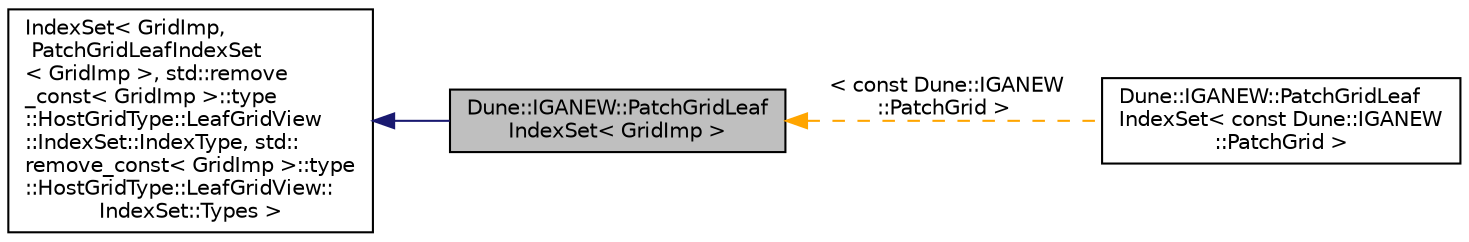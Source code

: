 digraph "Dune::IGANEW::PatchGridLeafIndexSet&lt; GridImp &gt;"
{
 // LATEX_PDF_SIZE
  edge [fontname="Helvetica",fontsize="10",labelfontname="Helvetica",labelfontsize="10"];
  node [fontname="Helvetica",fontsize="10",shape=record];
  rankdir="LR";
  Node1 [label="Dune::IGANEW::PatchGridLeaf\lIndexSet\< GridImp \>",height=0.2,width=0.4,color="black", fillcolor="grey75", style="filled", fontcolor="black",tooltip=" "];
  Node2 -> Node1 [dir="back",color="midnightblue",fontsize="10",style="solid",fontname="Helvetica"];
  Node2 [label="IndexSet\< GridImp,\l PatchGridLeafIndexSet\l\< GridImp \>, std::remove\l_const\< GridImp \>::type\l::HostGridType::LeafGridView\l::IndexSet::IndexType, std::\lremove_const\< GridImp \>::type\l::HostGridType::LeafGridView::\lIndexSet::Types \>",height=0.2,width=0.4,color="black", fillcolor="white", style="filled",tooltip=" "];
  Node1 -> Node3 [dir="back",color="orange",fontsize="10",style="dashed",label=" \< const Dune::IGANEW\l::PatchGrid \>" ,fontname="Helvetica"];
  Node3 [label="Dune::IGANEW::PatchGridLeaf\lIndexSet\< const Dune::IGANEW\l::PatchGrid \>",height=0.2,width=0.4,color="black", fillcolor="white", style="filled",URL="$d2/d20/a01096.html",tooltip=" "];
}
